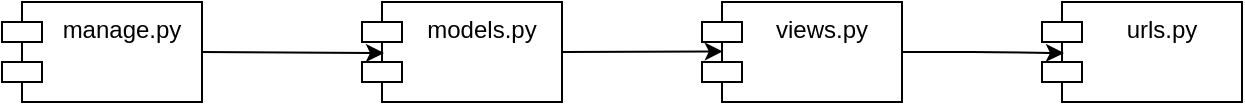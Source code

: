 <mxfile version="24.9.1" pages="2">
  <diagram id="_4cGFOR9bqMDkkmJ36vs" name="Страница — 1">
    <mxGraphModel dx="819" dy="447" grid="1" gridSize="10" guides="1" tooltips="1" connect="1" arrows="1" fold="1" page="1" pageScale="1" pageWidth="827" pageHeight="1169" math="0" shadow="0">
      <root>
        <mxCell id="0" />
        <mxCell id="1" parent="0" />
        <mxCell id="qOIQtSULxx2xD3J5C9eK-1" value="manage.py" style="shape=module;align=left;spacingLeft=20;align=center;verticalAlign=top;whiteSpace=wrap;html=1;" vertex="1" parent="1">
          <mxGeometry x="30" y="220" width="100" height="50" as="geometry" />
        </mxCell>
        <mxCell id="qOIQtSULxx2xD3J5C9eK-9" value="models.py" style="shape=module;align=left;spacingLeft=20;align=center;verticalAlign=top;whiteSpace=wrap;html=1;" vertex="1" parent="1">
          <mxGeometry x="210" y="220" width="100" height="50" as="geometry" />
        </mxCell>
        <mxCell id="qOIQtSULxx2xD3J5C9eK-10" value="&lt;div&gt;views.py&lt;/div&gt;" style="shape=module;align=left;spacingLeft=20;align=center;verticalAlign=top;whiteSpace=wrap;html=1;" vertex="1" parent="1">
          <mxGeometry x="380" y="220" width="100" height="50" as="geometry" />
        </mxCell>
        <mxCell id="qOIQtSULxx2xD3J5C9eK-11" value="" style="endArrow=classic;html=1;rounded=0;entryX=0.11;entryY=0.511;entryDx=0;entryDy=0;entryPerimeter=0;exitX=1;exitY=0.5;exitDx=0;exitDy=0;" edge="1" parent="1" source="qOIQtSULxx2xD3J5C9eK-1" target="qOIQtSULxx2xD3J5C9eK-9">
          <mxGeometry width="50" height="50" relative="1" as="geometry">
            <mxPoint x="130" y="250" as="sourcePoint" />
            <mxPoint x="180" y="200" as="targetPoint" />
          </mxGeometry>
        </mxCell>
        <mxCell id="qOIQtSULxx2xD3J5C9eK-12" value="" style="endArrow=classic;html=1;rounded=0;exitX=1;exitY=0.5;exitDx=0;exitDy=0;entryX=0.104;entryY=0.494;entryDx=0;entryDy=0;entryPerimeter=0;" edge="1" parent="1" source="qOIQtSULxx2xD3J5C9eK-9" target="qOIQtSULxx2xD3J5C9eK-10">
          <mxGeometry width="50" height="50" relative="1" as="geometry">
            <mxPoint x="270" y="340" as="sourcePoint" />
            <mxPoint x="320" y="290" as="targetPoint" />
          </mxGeometry>
        </mxCell>
        <mxCell id="qOIQtSULxx2xD3J5C9eK-13" value="&lt;div&gt;urls.py&lt;/div&gt;&lt;div&gt;&lt;br&gt;&lt;/div&gt;" style="shape=module;align=left;spacingLeft=20;align=center;verticalAlign=top;whiteSpace=wrap;html=1;" vertex="1" parent="1">
          <mxGeometry x="550" y="220" width="100" height="50" as="geometry" />
        </mxCell>
        <mxCell id="qOIQtSULxx2xD3J5C9eK-14" style="edgeStyle=orthogonalEdgeStyle;rounded=0;orthogonalLoop=1;jettySize=auto;html=1;exitX=1;exitY=0.5;exitDx=0;exitDy=0;entryX=0.11;entryY=0.511;entryDx=0;entryDy=0;entryPerimeter=0;" edge="1" parent="1" source="qOIQtSULxx2xD3J5C9eK-10" target="qOIQtSULxx2xD3J5C9eK-13">
          <mxGeometry relative="1" as="geometry" />
        </mxCell>
      </root>
    </mxGraphModel>
  </diagram>
  <diagram id="SGTUooJmARP7rV2iag7i" name="Страница — 2">
    <mxGraphModel grid="1" page="1" gridSize="10" guides="1" tooltips="1" connect="1" arrows="1" fold="1" pageScale="1" pageWidth="827" pageHeight="1169" math="0" shadow="0">
      <root>
        <mxCell id="0" />
        <mxCell id="1" parent="0" />
      </root>
    </mxGraphModel>
  </diagram>
</mxfile>
